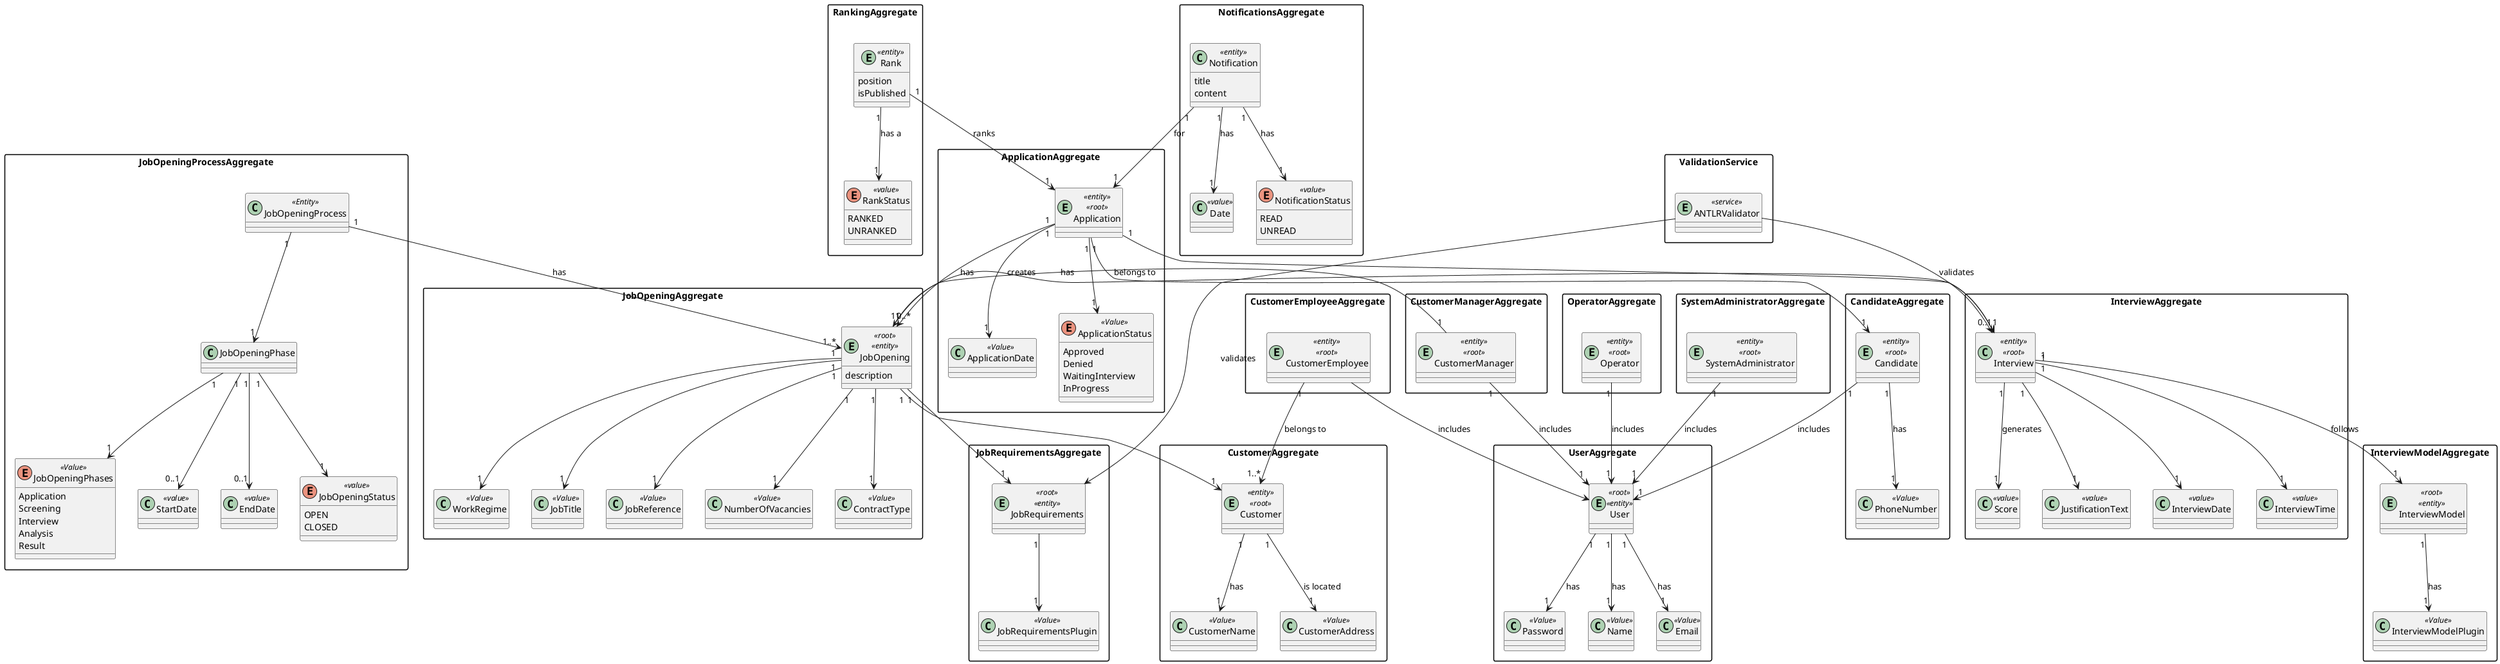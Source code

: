 @startuml

skinparam packageStyle rectangle

package JobOpeningAggregate {
  entity JobOpening <<root>> <<entity>>{
    description
  }

  class JobReference <<Value>> {}
  class NumberOfVacancies <<Value>> {}
  class ContractType<<Value>> {}
  class WorkRegime <<Value>>{}
  class JobTitle <<Value>> {}
}

package JobOpeningProcessAggregate {
  class JobOpeningProcess <<Entity>> {}

  enum JobOpeningPhases <<Value>>{
    Application
    Screening
    Interview
    Analysis
    Result
  }

  class JobOpeningPhase{}
  class StartDate<<value>>{}
  class EndDate<<value>>{}

  enum JobOpeningStatus <<value>>{
    OPEN
    CLOSED
  }
}

package JobRequirementsAggregate {
  entity JobRequirements<<root>> <<entity>> {}
  class JobRequirementsPlugin<<Value>> {}
}

package InterviewModelAggregate {
  entity InterviewModel<<root>> <<entity>> {}
  class InterviewModelPlugin <<Value>>{}
}

package ApplicationAggregate {
  entity Application<<entity>> <<root>>  {}
  class ApplicationDate <<Value>> {}
  enum ApplicationStatus <<Value>> {
    Approved
    Denied
    WaitingInterview
    InProgress
  }
}

package UserAggregate {
  entity User <<root>> <<entity>>{}
  class Name <<Value>> {}
  class Email <<Value>> {}
  class Password <<Value>>{}
}

package ValidationService {
  entity ANTLRValidator <<service>> {}
}

package RankingAggregate {
  entity Rank <<entity>> {
    position
    isPublished
  }
  enum RankStatus<<value>>{
    RANKED
    UNRANKED
  }
}

package CandidateAggregate{
  entity Candidate <<entity>> <<root>> {}
  class PhoneNumber<<Value>>{}
}

package CustomerEmployeeAggregate{
  entity CustomerEmployee <<entity>> <<root>>{}
}

package CustomerManagerAggregate{
  entity CustomerManager<<entity>> <<root>> { }
}

package CustomerAggregate {
  entity Customer <<entity>> <<root>>{}
  class CustomerName <<Value>>{}
  class CustomerAddress <<Value>>{}
}

package NotificationsAggregate{
  class Notification <<entity>>{
    title
    content
  }
  class Date<<value>>{}
  enum NotificationStatus<<value>>{
    READ
    UNREAD
  }
}

package OperatorAggregate{
  entity Operator <<entity>> <<root>>{}
}

package SystemAdministratorAggregate{
  entity SystemAdministrator <<entity>> <<root>>{}
}

package InterviewAggregate {
  class Interview <<entity>><<root>>{}
  class Score<<value>>{}
  class JustificationText<<value>>{}
  class InterviewDate<<value>>{}
  class InterviewTime<<value>>{}
}

Rank "1" --> "1" RankStatus : has a
Rank "1" --> "1" Application : ranks

Interview "1" --> "1" Score : generates
Interview "1" --> "1" JustificationText
Interview "1" --> "1" InterviewDate
Interview "1" --> "1" InterviewTime

InterviewModel "1" --> "1" InterviewModelPlugin : has
Interview "1" --> "1" InterviewModel : follows

JobRequirements "1" --> "1" JobRequirementsPlugin

ANTLRValidator --> Interview : validates
ANTLRValidator --> JobRequirements : validates

JobOpening "1" --> "1" JobTitle
JobOpening "1" --> "1" ContractType
JobOpening "1" --> "1" WorkRegime
JobOpening "1" --> "1" NumberOfVacancies
JobOpening "1" --> "1" JobRequirements
JobOpening "1" --> "1" JobReference
JobOpening "1" -> "1" Customer
JobOpeningProcess "1" --> "1..*" JobOpening : has
JobOpening "1" -> "0..1" Interview : has

JobOpeningProcess "1" --> "1" JobOpeningPhase
JobOpeningPhase "1" --> "1" JobOpeningPhases
JobOpeningPhase "1" --> "0..1" StartDate
JobOpeningPhase "1" --> "0..1" EndDate
JobOpeningPhase "1" --> "1" JobOpeningStatus

Candidate "1" --> "1" PhoneNumber : has

CustomerManager "1" -> "0..*" JobOpening : creates
CustomerEmployee "1" --> "1..*" Customer : belongs to
Customer "1" --> "1" CustomerName : has
Customer "1" --> "1" CustomerAddress : is located

CustomerManager "1" --> "1" User : includes
CustomerEmployee --> User : includes
Candidate "1" --> "1" User : includes
Operator "1" --> "1" User : includes
SystemAdministrator "1" --> "1" User : includes
User "1" --> "1" Name : has
User "1" --> "1" Email : has
User "1" --> "1" Password : has

Application "1" --> "1" ApplicationDate
Application "1" --> "1" Interview
Application "1" --> "1" ApplicationStatus
Application "1" --> "1" Candidate : belongs to
Application "1" --> "1" JobOpening : has

Notification "1" --> "1" Application : for
Notification "1" --> "1" Date : has
Notification "1" --> "1" NotificationStatus : has

@enduml
